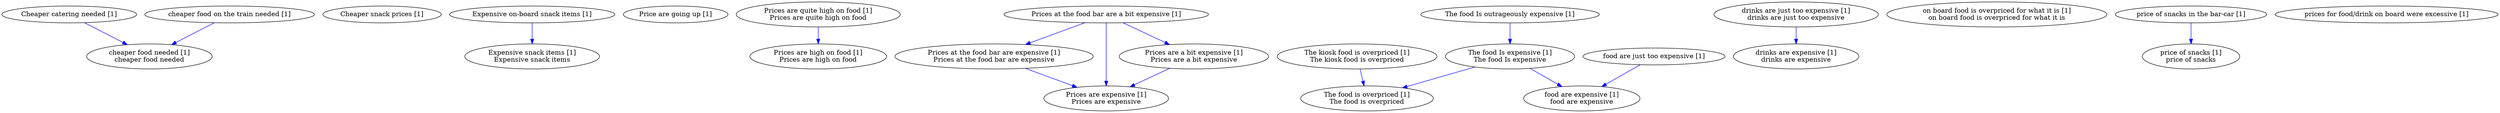 digraph collapsedGraph {
"Cheaper catering needed [1]""Cheaper snack prices [1]""Expensive on-board snack items [1]""Expensive snack items [1]\nExpensive snack items""Price are going up [1]""Prices are quite high on food [1]\nPrices are quite high on food""Prices are high on food [1]\nPrices are high on food""Prices at the food bar are a bit expensive [1]""Prices at the food bar are expensive [1]\nPrices at the food bar are expensive""Prices are expensive [1]\nPrices are expensive""Prices are a bit expensive [1]\nPrices are a bit expensive""The food Is outrageously expensive [1]""The food Is expensive [1]\nThe food Is expensive""The kiosk food is overpriced [1]\nThe kiosk food is overpriced""The food is overpriced [1]\nThe food is overpriced""cheaper food on the train needed [1]""cheaper food needed [1]\ncheaper food needed""drinks are just too expensive [1]\ndrinks are just too expensive""drinks are expensive [1]\ndrinks are expensive""food are just too expensive [1]""food are expensive [1]\nfood are expensive""on board food is overpriced for what it is [1]\non board food is overpriced for what it is""price of snacks in the bar-car [1]""price of snacks [1]\nprice of snacks""prices for food/drink on board were excessive [1]""Expensive on-board snack items [1]" -> "Expensive snack items [1]\nExpensive snack items" [color=blue]
"Prices are quite high on food [1]\nPrices are quite high on food" -> "Prices are high on food [1]\nPrices are high on food" [color=blue]
"Prices at the food bar are a bit expensive [1]" -> "Prices at the food bar are expensive [1]\nPrices at the food bar are expensive" [color=blue]
"Prices at the food bar are expensive [1]\nPrices at the food bar are expensive" -> "Prices are expensive [1]\nPrices are expensive" [color=blue]
"Prices at the food bar are a bit expensive [1]" -> "Prices are a bit expensive [1]\nPrices are a bit expensive" [color=blue]
"Prices are a bit expensive [1]\nPrices are a bit expensive" -> "Prices are expensive [1]\nPrices are expensive" [color=blue]
"Prices at the food bar are a bit expensive [1]" -> "Prices are expensive [1]\nPrices are expensive" [color=blue]
"The food Is outrageously expensive [1]" -> "The food Is expensive [1]\nThe food Is expensive" [color=blue]
"The kiosk food is overpriced [1]\nThe kiosk food is overpriced" -> "The food is overpriced [1]\nThe food is overpriced" [color=blue]
"The food Is expensive [1]\nThe food Is expensive" -> "The food is overpriced [1]\nThe food is overpriced" [color=blue]
"cheaper food on the train needed [1]" -> "cheaper food needed [1]\ncheaper food needed" [color=blue]
"Cheaper catering needed [1]" -> "cheaper food needed [1]\ncheaper food needed" [color=blue]
"drinks are just too expensive [1]\ndrinks are just too expensive" -> "drinks are expensive [1]\ndrinks are expensive" [color=blue]
"food are just too expensive [1]" -> "food are expensive [1]\nfood are expensive" [color=blue]
"The food Is expensive [1]\nThe food Is expensive" -> "food are expensive [1]\nfood are expensive" [color=blue]
"price of snacks in the bar-car [1]" -> "price of snacks [1]\nprice of snacks" [color=blue]
}
